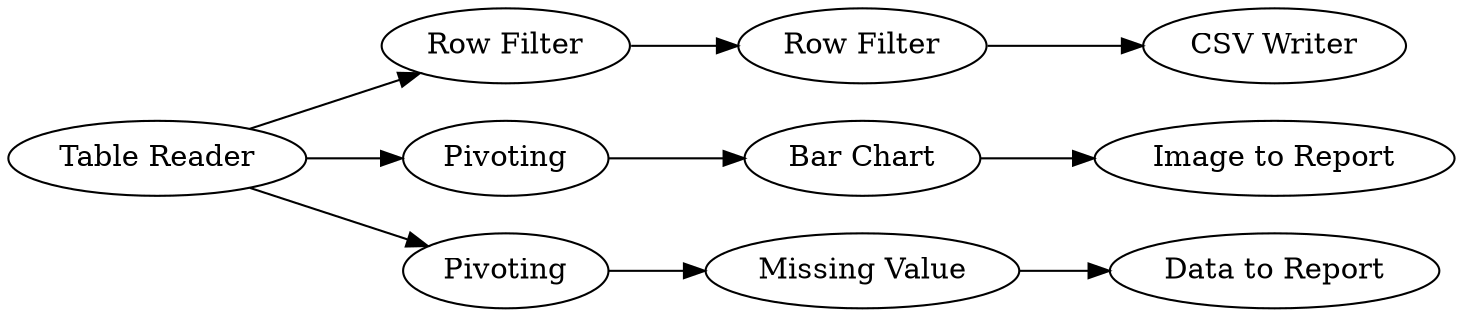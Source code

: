 digraph {
	20 -> 21
	16 -> 15
	15 -> 25
	20 -> 13
	13 -> 14
	20 -> 16
	21 -> 22
	14 -> 24
	22 -> 23
	24 [label="Data to Report"]
	16 [label=Pivoting]
	13 [label=Pivoting]
	20 [label="Table Reader"]
	22 [label="Row Filter"]
	23 [label="CSV Writer"]
	21 [label="Row Filter"]
	15 [label="Bar Chart"]
	25 [label="Image to Report"]
	14 [label="Missing Value"]
	rankdir=LR
}
